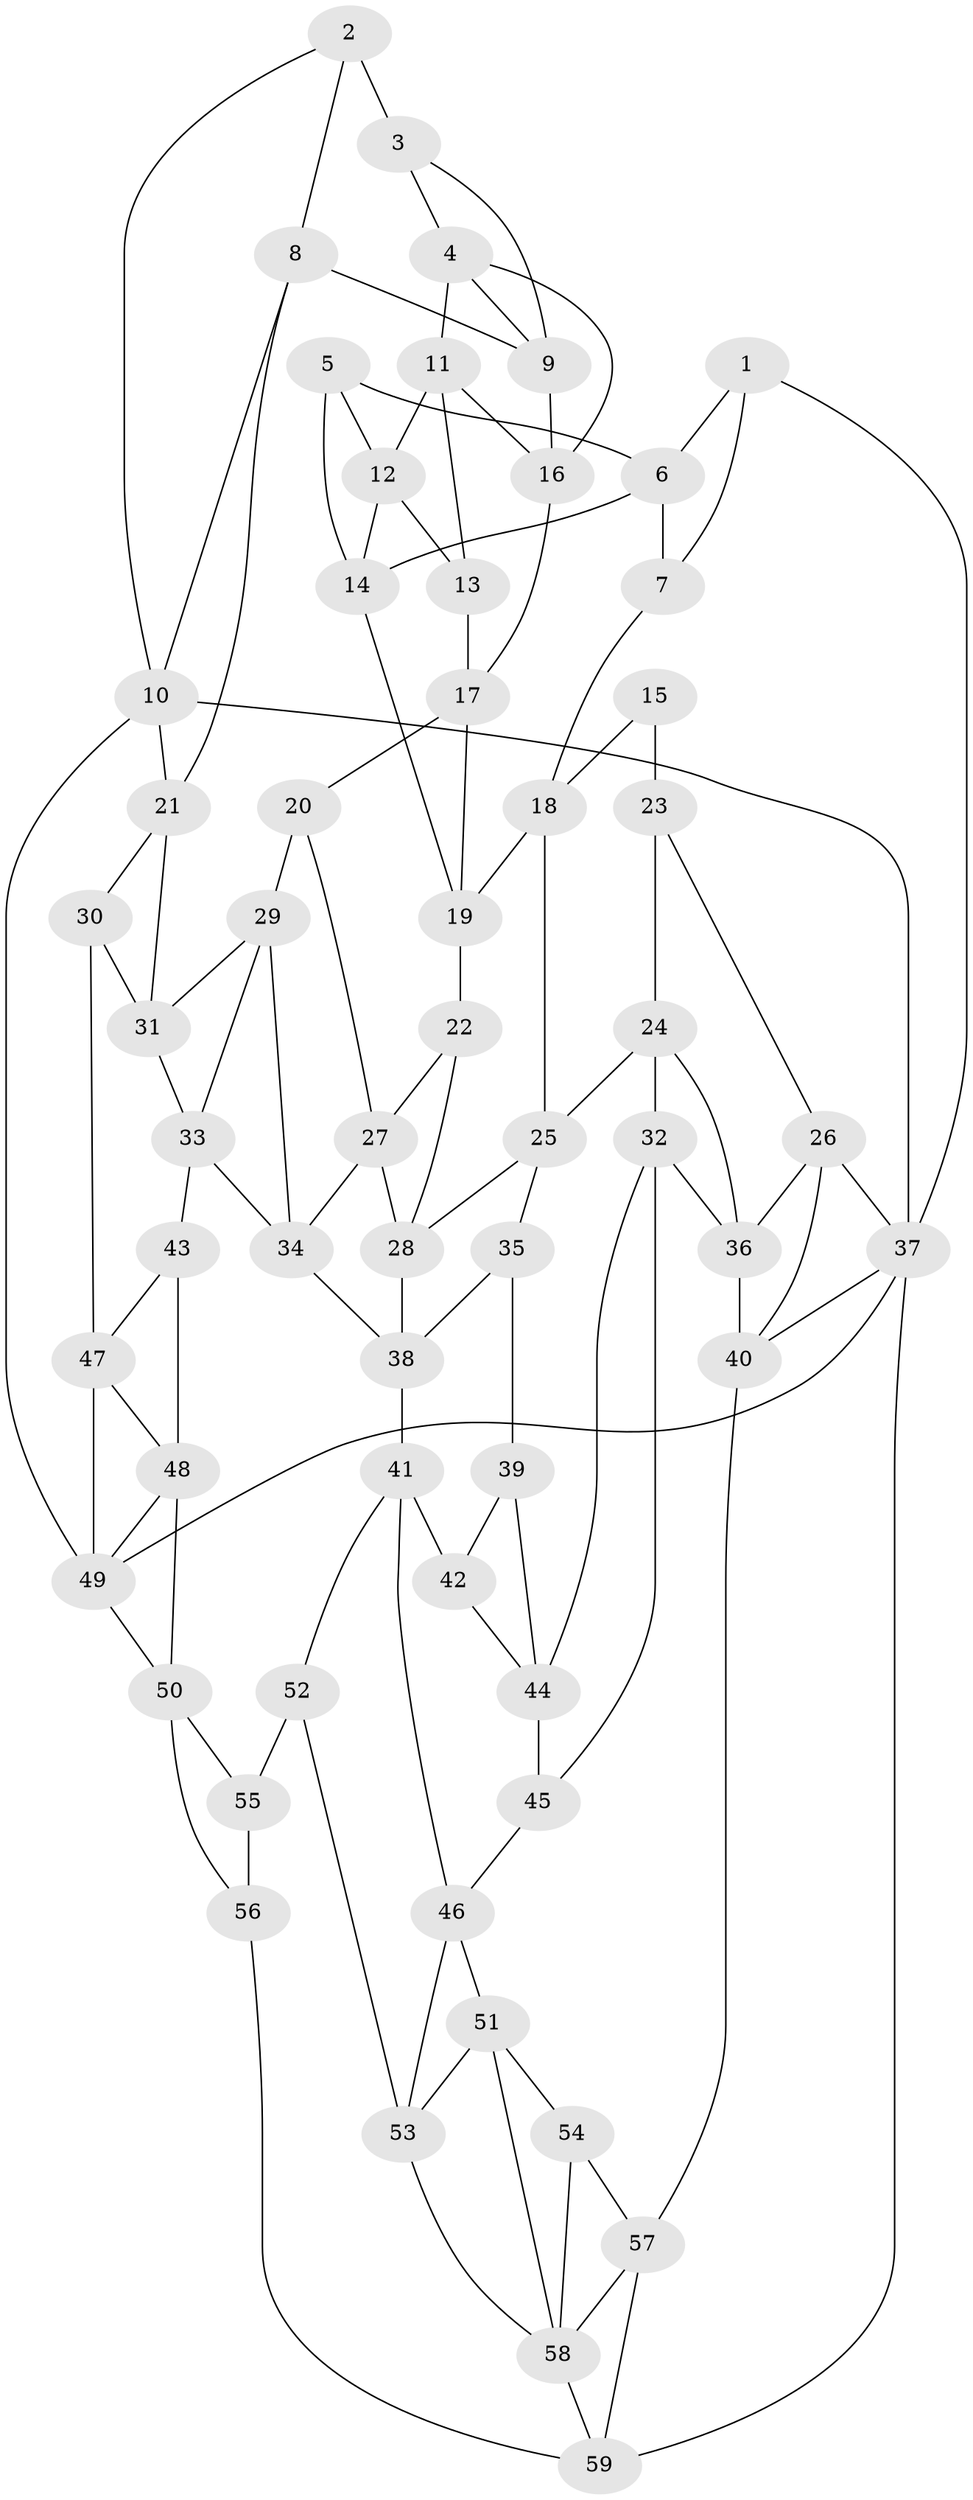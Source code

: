 // original degree distribution, {3: 0.01694915254237288, 4: 0.2627118644067797, 6: 0.2457627118644068, 5: 0.4745762711864407}
// Generated by graph-tools (version 1.1) at 2025/03/03/09/25 03:03:23]
// undirected, 59 vertices, 110 edges
graph export_dot {
graph [start="1"]
  node [color=gray90,style=filled];
  1;
  2;
  3;
  4;
  5;
  6;
  7;
  8;
  9;
  10;
  11;
  12;
  13;
  14;
  15;
  16;
  17;
  18;
  19;
  20;
  21;
  22;
  23;
  24;
  25;
  26;
  27;
  28;
  29;
  30;
  31;
  32;
  33;
  34;
  35;
  36;
  37;
  38;
  39;
  40;
  41;
  42;
  43;
  44;
  45;
  46;
  47;
  48;
  49;
  50;
  51;
  52;
  53;
  54;
  55;
  56;
  57;
  58;
  59;
  1 -- 6 [weight=1.0];
  1 -- 7 [weight=1.0];
  1 -- 37 [weight=1.0];
  2 -- 3 [weight=2.0];
  2 -- 8 [weight=1.0];
  2 -- 10 [weight=1.0];
  3 -- 4 [weight=1.0];
  3 -- 9 [weight=1.0];
  4 -- 9 [weight=1.0];
  4 -- 11 [weight=1.0];
  4 -- 16 [weight=1.0];
  5 -- 6 [weight=2.0];
  5 -- 12 [weight=1.0];
  5 -- 14 [weight=1.0];
  6 -- 7 [weight=2.0];
  6 -- 14 [weight=1.0];
  7 -- 18 [weight=1.0];
  8 -- 9 [weight=1.0];
  8 -- 10 [weight=1.0];
  8 -- 21 [weight=1.0];
  9 -- 16 [weight=1.0];
  10 -- 21 [weight=1.0];
  10 -- 37 [weight=1.0];
  10 -- 49 [weight=1.0];
  11 -- 12 [weight=1.0];
  11 -- 13 [weight=1.0];
  11 -- 16 [weight=1.0];
  12 -- 13 [weight=1.0];
  12 -- 14 [weight=1.0];
  13 -- 17 [weight=1.0];
  14 -- 19 [weight=1.0];
  15 -- 18 [weight=1.0];
  15 -- 23 [weight=2.0];
  16 -- 17 [weight=1.0];
  17 -- 19 [weight=1.0];
  17 -- 20 [weight=1.0];
  18 -- 19 [weight=1.0];
  18 -- 25 [weight=1.0];
  19 -- 22 [weight=1.0];
  20 -- 27 [weight=1.0];
  20 -- 29 [weight=1.0];
  21 -- 30 [weight=1.0];
  21 -- 31 [weight=1.0];
  22 -- 27 [weight=1.0];
  22 -- 28 [weight=1.0];
  23 -- 24 [weight=1.0];
  23 -- 26 [weight=1.0];
  24 -- 25 [weight=1.0];
  24 -- 32 [weight=1.0];
  24 -- 36 [weight=1.0];
  25 -- 28 [weight=1.0];
  25 -- 35 [weight=1.0];
  26 -- 36 [weight=1.0];
  26 -- 37 [weight=1.0];
  26 -- 40 [weight=1.0];
  27 -- 28 [weight=1.0];
  27 -- 34 [weight=1.0];
  28 -- 38 [weight=1.0];
  29 -- 31 [weight=1.0];
  29 -- 33 [weight=1.0];
  29 -- 34 [weight=1.0];
  30 -- 31 [weight=1.0];
  30 -- 47 [weight=1.0];
  31 -- 33 [weight=1.0];
  32 -- 36 [weight=1.0];
  32 -- 44 [weight=1.0];
  32 -- 45 [weight=1.0];
  33 -- 34 [weight=1.0];
  33 -- 43 [weight=1.0];
  34 -- 38 [weight=1.0];
  35 -- 38 [weight=1.0];
  35 -- 39 [weight=2.0];
  36 -- 40 [weight=1.0];
  37 -- 40 [weight=1.0];
  37 -- 49 [weight=1.0];
  37 -- 59 [weight=1.0];
  38 -- 41 [weight=1.0];
  39 -- 42 [weight=1.0];
  39 -- 44 [weight=1.0];
  40 -- 57 [weight=1.0];
  41 -- 42 [weight=1.0];
  41 -- 46 [weight=1.0];
  41 -- 52 [weight=1.0];
  42 -- 44 [weight=1.0];
  43 -- 47 [weight=1.0];
  43 -- 48 [weight=1.0];
  44 -- 45 [weight=1.0];
  45 -- 46 [weight=1.0];
  46 -- 51 [weight=1.0];
  46 -- 53 [weight=1.0];
  47 -- 48 [weight=1.0];
  47 -- 49 [weight=1.0];
  48 -- 49 [weight=1.0];
  48 -- 50 [weight=1.0];
  49 -- 50 [weight=1.0];
  50 -- 55 [weight=1.0];
  50 -- 56 [weight=1.0];
  51 -- 53 [weight=1.0];
  51 -- 54 [weight=1.0];
  51 -- 58 [weight=1.0];
  52 -- 53 [weight=1.0];
  52 -- 55 [weight=2.0];
  53 -- 58 [weight=1.0];
  54 -- 57 [weight=1.0];
  54 -- 58 [weight=2.0];
  55 -- 56 [weight=1.0];
  56 -- 59 [weight=1.0];
  57 -- 58 [weight=1.0];
  57 -- 59 [weight=1.0];
  58 -- 59 [weight=1.0];
}
